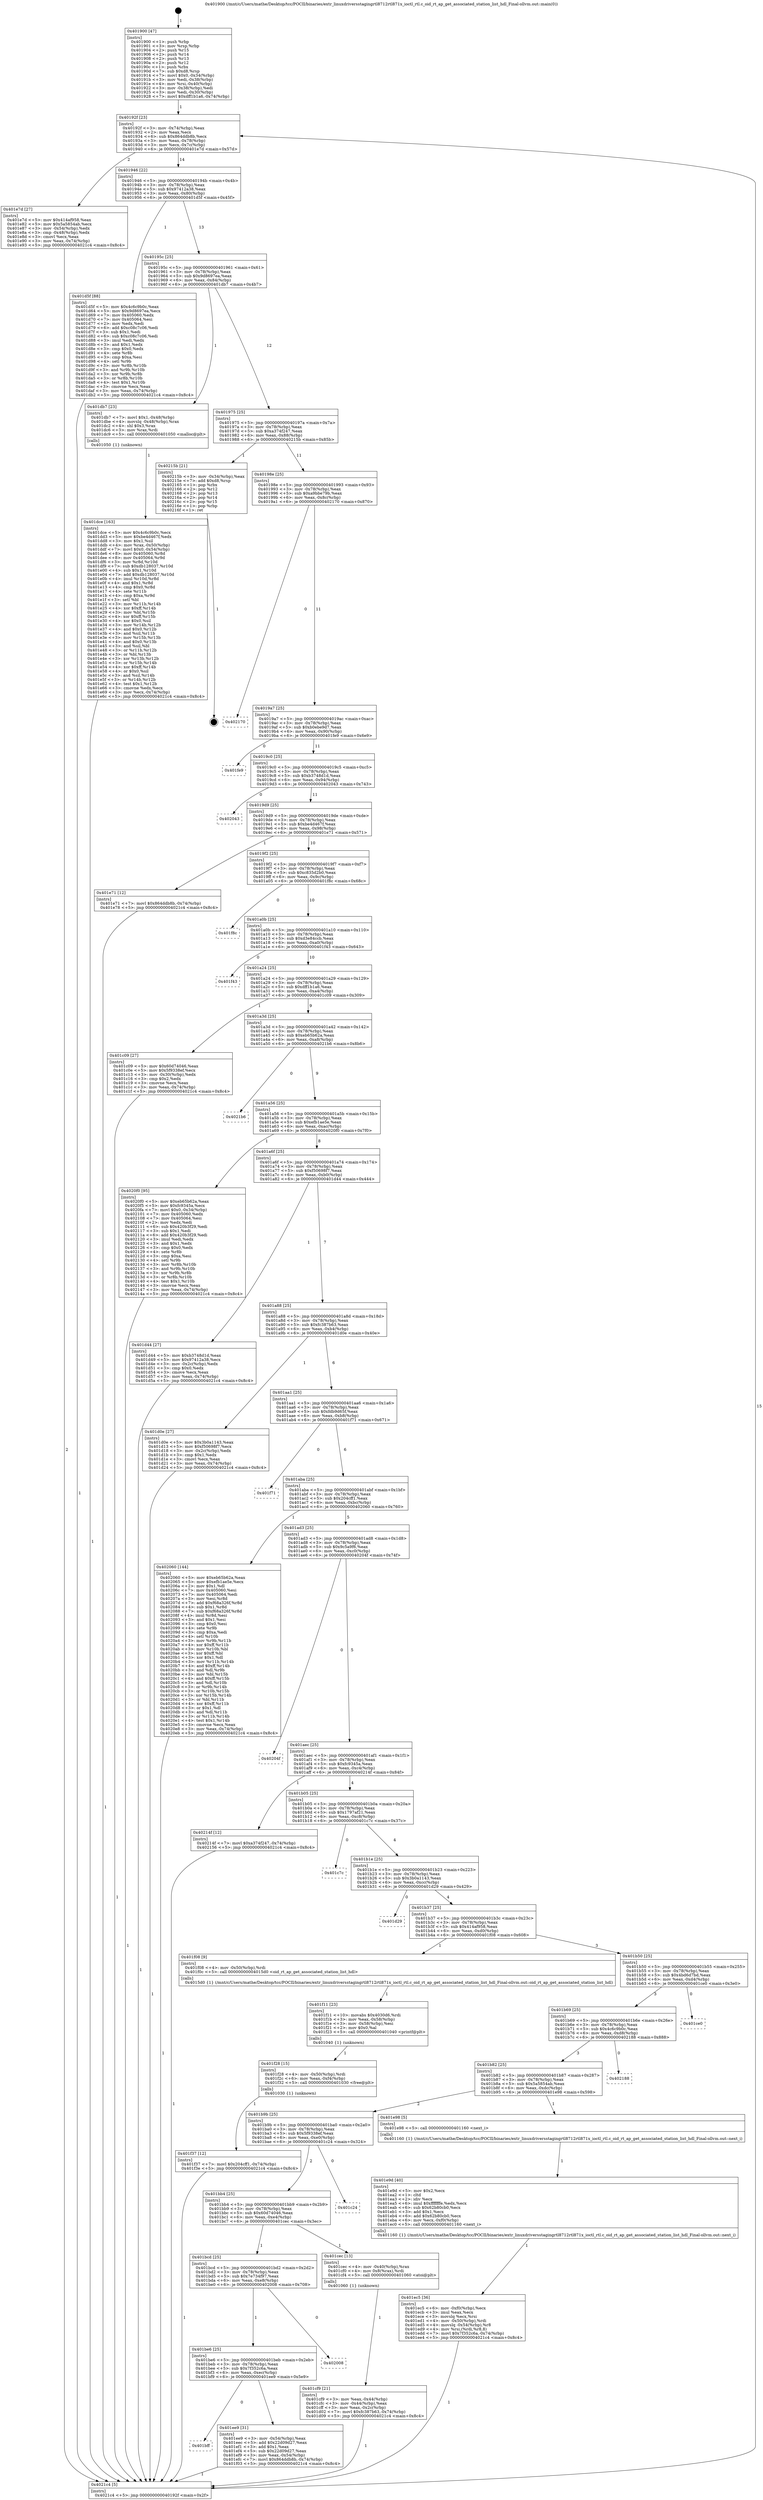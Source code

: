 digraph "0x401900" {
  label = "0x401900 (/mnt/c/Users/mathe/Desktop/tcc/POCII/binaries/extr_linuxdriversstagingrtl8712rtl871x_ioctl_rtl.c_oid_rt_ap_get_associated_station_list_hdl_Final-ollvm.out::main(0))"
  labelloc = "t"
  node[shape=record]

  Entry [label="",width=0.3,height=0.3,shape=circle,fillcolor=black,style=filled]
  "0x40192f" [label="{
     0x40192f [23]\l
     | [instrs]\l
     &nbsp;&nbsp;0x40192f \<+3\>: mov -0x74(%rbp),%eax\l
     &nbsp;&nbsp;0x401932 \<+2\>: mov %eax,%ecx\l
     &nbsp;&nbsp;0x401934 \<+6\>: sub $0x864ddb8b,%ecx\l
     &nbsp;&nbsp;0x40193a \<+3\>: mov %eax,-0x78(%rbp)\l
     &nbsp;&nbsp;0x40193d \<+3\>: mov %ecx,-0x7c(%rbp)\l
     &nbsp;&nbsp;0x401940 \<+6\>: je 0000000000401e7d \<main+0x57d\>\l
  }"]
  "0x401e7d" [label="{
     0x401e7d [27]\l
     | [instrs]\l
     &nbsp;&nbsp;0x401e7d \<+5\>: mov $0x414af958,%eax\l
     &nbsp;&nbsp;0x401e82 \<+5\>: mov $0x5a5854ab,%ecx\l
     &nbsp;&nbsp;0x401e87 \<+3\>: mov -0x54(%rbp),%edx\l
     &nbsp;&nbsp;0x401e8a \<+3\>: cmp -0x48(%rbp),%edx\l
     &nbsp;&nbsp;0x401e8d \<+3\>: cmovl %ecx,%eax\l
     &nbsp;&nbsp;0x401e90 \<+3\>: mov %eax,-0x74(%rbp)\l
     &nbsp;&nbsp;0x401e93 \<+5\>: jmp 00000000004021c4 \<main+0x8c4\>\l
  }"]
  "0x401946" [label="{
     0x401946 [22]\l
     | [instrs]\l
     &nbsp;&nbsp;0x401946 \<+5\>: jmp 000000000040194b \<main+0x4b\>\l
     &nbsp;&nbsp;0x40194b \<+3\>: mov -0x78(%rbp),%eax\l
     &nbsp;&nbsp;0x40194e \<+5\>: sub $0x97412a38,%eax\l
     &nbsp;&nbsp;0x401953 \<+3\>: mov %eax,-0x80(%rbp)\l
     &nbsp;&nbsp;0x401956 \<+6\>: je 0000000000401d5f \<main+0x45f\>\l
  }"]
  Exit [label="",width=0.3,height=0.3,shape=circle,fillcolor=black,style=filled,peripheries=2]
  "0x401d5f" [label="{
     0x401d5f [88]\l
     | [instrs]\l
     &nbsp;&nbsp;0x401d5f \<+5\>: mov $0x4c6c9b0c,%eax\l
     &nbsp;&nbsp;0x401d64 \<+5\>: mov $0x9d8697ea,%ecx\l
     &nbsp;&nbsp;0x401d69 \<+7\>: mov 0x405060,%edx\l
     &nbsp;&nbsp;0x401d70 \<+7\>: mov 0x405064,%esi\l
     &nbsp;&nbsp;0x401d77 \<+2\>: mov %edx,%edi\l
     &nbsp;&nbsp;0x401d79 \<+6\>: add $0xc08c7c06,%edi\l
     &nbsp;&nbsp;0x401d7f \<+3\>: sub $0x1,%edi\l
     &nbsp;&nbsp;0x401d82 \<+6\>: sub $0xc08c7c06,%edi\l
     &nbsp;&nbsp;0x401d88 \<+3\>: imul %edi,%edx\l
     &nbsp;&nbsp;0x401d8b \<+3\>: and $0x1,%edx\l
     &nbsp;&nbsp;0x401d8e \<+3\>: cmp $0x0,%edx\l
     &nbsp;&nbsp;0x401d91 \<+4\>: sete %r8b\l
     &nbsp;&nbsp;0x401d95 \<+3\>: cmp $0xa,%esi\l
     &nbsp;&nbsp;0x401d98 \<+4\>: setl %r9b\l
     &nbsp;&nbsp;0x401d9c \<+3\>: mov %r8b,%r10b\l
     &nbsp;&nbsp;0x401d9f \<+3\>: and %r9b,%r10b\l
     &nbsp;&nbsp;0x401da2 \<+3\>: xor %r9b,%r8b\l
     &nbsp;&nbsp;0x401da5 \<+3\>: or %r8b,%r10b\l
     &nbsp;&nbsp;0x401da8 \<+4\>: test $0x1,%r10b\l
     &nbsp;&nbsp;0x401dac \<+3\>: cmovne %ecx,%eax\l
     &nbsp;&nbsp;0x401daf \<+3\>: mov %eax,-0x74(%rbp)\l
     &nbsp;&nbsp;0x401db2 \<+5\>: jmp 00000000004021c4 \<main+0x8c4\>\l
  }"]
  "0x40195c" [label="{
     0x40195c [25]\l
     | [instrs]\l
     &nbsp;&nbsp;0x40195c \<+5\>: jmp 0000000000401961 \<main+0x61\>\l
     &nbsp;&nbsp;0x401961 \<+3\>: mov -0x78(%rbp),%eax\l
     &nbsp;&nbsp;0x401964 \<+5\>: sub $0x9d8697ea,%eax\l
     &nbsp;&nbsp;0x401969 \<+6\>: mov %eax,-0x84(%rbp)\l
     &nbsp;&nbsp;0x40196f \<+6\>: je 0000000000401db7 \<main+0x4b7\>\l
  }"]
  "0x401f37" [label="{
     0x401f37 [12]\l
     | [instrs]\l
     &nbsp;&nbsp;0x401f37 \<+7\>: movl $0x204cff1,-0x74(%rbp)\l
     &nbsp;&nbsp;0x401f3e \<+5\>: jmp 00000000004021c4 \<main+0x8c4\>\l
  }"]
  "0x401db7" [label="{
     0x401db7 [23]\l
     | [instrs]\l
     &nbsp;&nbsp;0x401db7 \<+7\>: movl $0x1,-0x48(%rbp)\l
     &nbsp;&nbsp;0x401dbe \<+4\>: movslq -0x48(%rbp),%rax\l
     &nbsp;&nbsp;0x401dc2 \<+4\>: shl $0x3,%rax\l
     &nbsp;&nbsp;0x401dc6 \<+3\>: mov %rax,%rdi\l
     &nbsp;&nbsp;0x401dc9 \<+5\>: call 0000000000401050 \<malloc@plt\>\l
     | [calls]\l
     &nbsp;&nbsp;0x401050 \{1\} (unknown)\l
  }"]
  "0x401975" [label="{
     0x401975 [25]\l
     | [instrs]\l
     &nbsp;&nbsp;0x401975 \<+5\>: jmp 000000000040197a \<main+0x7a\>\l
     &nbsp;&nbsp;0x40197a \<+3\>: mov -0x78(%rbp),%eax\l
     &nbsp;&nbsp;0x40197d \<+5\>: sub $0xa374f247,%eax\l
     &nbsp;&nbsp;0x401982 \<+6\>: mov %eax,-0x88(%rbp)\l
     &nbsp;&nbsp;0x401988 \<+6\>: je 000000000040215b \<main+0x85b\>\l
  }"]
  "0x401f28" [label="{
     0x401f28 [15]\l
     | [instrs]\l
     &nbsp;&nbsp;0x401f28 \<+4\>: mov -0x50(%rbp),%rdi\l
     &nbsp;&nbsp;0x401f2c \<+6\>: mov %eax,-0xf4(%rbp)\l
     &nbsp;&nbsp;0x401f32 \<+5\>: call 0000000000401030 \<free@plt\>\l
     | [calls]\l
     &nbsp;&nbsp;0x401030 \{1\} (unknown)\l
  }"]
  "0x40215b" [label="{
     0x40215b [21]\l
     | [instrs]\l
     &nbsp;&nbsp;0x40215b \<+3\>: mov -0x34(%rbp),%eax\l
     &nbsp;&nbsp;0x40215e \<+7\>: add $0xd8,%rsp\l
     &nbsp;&nbsp;0x402165 \<+1\>: pop %rbx\l
     &nbsp;&nbsp;0x402166 \<+2\>: pop %r12\l
     &nbsp;&nbsp;0x402168 \<+2\>: pop %r13\l
     &nbsp;&nbsp;0x40216a \<+2\>: pop %r14\l
     &nbsp;&nbsp;0x40216c \<+2\>: pop %r15\l
     &nbsp;&nbsp;0x40216e \<+1\>: pop %rbp\l
     &nbsp;&nbsp;0x40216f \<+1\>: ret\l
  }"]
  "0x40198e" [label="{
     0x40198e [25]\l
     | [instrs]\l
     &nbsp;&nbsp;0x40198e \<+5\>: jmp 0000000000401993 \<main+0x93\>\l
     &nbsp;&nbsp;0x401993 \<+3\>: mov -0x78(%rbp),%eax\l
     &nbsp;&nbsp;0x401996 \<+5\>: sub $0xa9bbe79b,%eax\l
     &nbsp;&nbsp;0x40199b \<+6\>: mov %eax,-0x8c(%rbp)\l
     &nbsp;&nbsp;0x4019a1 \<+6\>: je 0000000000402170 \<main+0x870\>\l
  }"]
  "0x401f11" [label="{
     0x401f11 [23]\l
     | [instrs]\l
     &nbsp;&nbsp;0x401f11 \<+10\>: movabs $0x4030d6,%rdi\l
     &nbsp;&nbsp;0x401f1b \<+3\>: mov %eax,-0x58(%rbp)\l
     &nbsp;&nbsp;0x401f1e \<+3\>: mov -0x58(%rbp),%esi\l
     &nbsp;&nbsp;0x401f21 \<+2\>: mov $0x0,%al\l
     &nbsp;&nbsp;0x401f23 \<+5\>: call 0000000000401040 \<printf@plt\>\l
     | [calls]\l
     &nbsp;&nbsp;0x401040 \{1\} (unknown)\l
  }"]
  "0x402170" [label="{
     0x402170\l
  }", style=dashed]
  "0x4019a7" [label="{
     0x4019a7 [25]\l
     | [instrs]\l
     &nbsp;&nbsp;0x4019a7 \<+5\>: jmp 00000000004019ac \<main+0xac\>\l
     &nbsp;&nbsp;0x4019ac \<+3\>: mov -0x78(%rbp),%eax\l
     &nbsp;&nbsp;0x4019af \<+5\>: sub $0xb0ebe9d7,%eax\l
     &nbsp;&nbsp;0x4019b4 \<+6\>: mov %eax,-0x90(%rbp)\l
     &nbsp;&nbsp;0x4019ba \<+6\>: je 0000000000401fe9 \<main+0x6e9\>\l
  }"]
  "0x401bff" [label="{
     0x401bff\l
  }", style=dashed]
  "0x401fe9" [label="{
     0x401fe9\l
  }", style=dashed]
  "0x4019c0" [label="{
     0x4019c0 [25]\l
     | [instrs]\l
     &nbsp;&nbsp;0x4019c0 \<+5\>: jmp 00000000004019c5 \<main+0xc5\>\l
     &nbsp;&nbsp;0x4019c5 \<+3\>: mov -0x78(%rbp),%eax\l
     &nbsp;&nbsp;0x4019c8 \<+5\>: sub $0xb3748d1d,%eax\l
     &nbsp;&nbsp;0x4019cd \<+6\>: mov %eax,-0x94(%rbp)\l
     &nbsp;&nbsp;0x4019d3 \<+6\>: je 0000000000402043 \<main+0x743\>\l
  }"]
  "0x401ee9" [label="{
     0x401ee9 [31]\l
     | [instrs]\l
     &nbsp;&nbsp;0x401ee9 \<+3\>: mov -0x54(%rbp),%eax\l
     &nbsp;&nbsp;0x401eec \<+5\>: add $0x22d09d27,%eax\l
     &nbsp;&nbsp;0x401ef1 \<+3\>: add $0x1,%eax\l
     &nbsp;&nbsp;0x401ef4 \<+5\>: sub $0x22d09d27,%eax\l
     &nbsp;&nbsp;0x401ef9 \<+3\>: mov %eax,-0x54(%rbp)\l
     &nbsp;&nbsp;0x401efc \<+7\>: movl $0x864ddb8b,-0x74(%rbp)\l
     &nbsp;&nbsp;0x401f03 \<+5\>: jmp 00000000004021c4 \<main+0x8c4\>\l
  }"]
  "0x402043" [label="{
     0x402043\l
  }", style=dashed]
  "0x4019d9" [label="{
     0x4019d9 [25]\l
     | [instrs]\l
     &nbsp;&nbsp;0x4019d9 \<+5\>: jmp 00000000004019de \<main+0xde\>\l
     &nbsp;&nbsp;0x4019de \<+3\>: mov -0x78(%rbp),%eax\l
     &nbsp;&nbsp;0x4019e1 \<+5\>: sub $0xbe4d467f,%eax\l
     &nbsp;&nbsp;0x4019e6 \<+6\>: mov %eax,-0x98(%rbp)\l
     &nbsp;&nbsp;0x4019ec \<+6\>: je 0000000000401e71 \<main+0x571\>\l
  }"]
  "0x401be6" [label="{
     0x401be6 [25]\l
     | [instrs]\l
     &nbsp;&nbsp;0x401be6 \<+5\>: jmp 0000000000401beb \<main+0x2eb\>\l
     &nbsp;&nbsp;0x401beb \<+3\>: mov -0x78(%rbp),%eax\l
     &nbsp;&nbsp;0x401bee \<+5\>: sub $0x7f352c6a,%eax\l
     &nbsp;&nbsp;0x401bf3 \<+6\>: mov %eax,-0xec(%rbp)\l
     &nbsp;&nbsp;0x401bf9 \<+6\>: je 0000000000401ee9 \<main+0x5e9\>\l
  }"]
  "0x401e71" [label="{
     0x401e71 [12]\l
     | [instrs]\l
     &nbsp;&nbsp;0x401e71 \<+7\>: movl $0x864ddb8b,-0x74(%rbp)\l
     &nbsp;&nbsp;0x401e78 \<+5\>: jmp 00000000004021c4 \<main+0x8c4\>\l
  }"]
  "0x4019f2" [label="{
     0x4019f2 [25]\l
     | [instrs]\l
     &nbsp;&nbsp;0x4019f2 \<+5\>: jmp 00000000004019f7 \<main+0xf7\>\l
     &nbsp;&nbsp;0x4019f7 \<+3\>: mov -0x78(%rbp),%eax\l
     &nbsp;&nbsp;0x4019fa \<+5\>: sub $0xc835d2b0,%eax\l
     &nbsp;&nbsp;0x4019ff \<+6\>: mov %eax,-0x9c(%rbp)\l
     &nbsp;&nbsp;0x401a05 \<+6\>: je 0000000000401f8c \<main+0x68c\>\l
  }"]
  "0x402008" [label="{
     0x402008\l
  }", style=dashed]
  "0x401f8c" [label="{
     0x401f8c\l
  }", style=dashed]
  "0x401a0b" [label="{
     0x401a0b [25]\l
     | [instrs]\l
     &nbsp;&nbsp;0x401a0b \<+5\>: jmp 0000000000401a10 \<main+0x110\>\l
     &nbsp;&nbsp;0x401a10 \<+3\>: mov -0x78(%rbp),%eax\l
     &nbsp;&nbsp;0x401a13 \<+5\>: sub $0xd3e84ccb,%eax\l
     &nbsp;&nbsp;0x401a18 \<+6\>: mov %eax,-0xa0(%rbp)\l
     &nbsp;&nbsp;0x401a1e \<+6\>: je 0000000000401f43 \<main+0x643\>\l
  }"]
  "0x401ec5" [label="{
     0x401ec5 [36]\l
     | [instrs]\l
     &nbsp;&nbsp;0x401ec5 \<+6\>: mov -0xf0(%rbp),%ecx\l
     &nbsp;&nbsp;0x401ecb \<+3\>: imul %eax,%ecx\l
     &nbsp;&nbsp;0x401ece \<+3\>: movslq %ecx,%rsi\l
     &nbsp;&nbsp;0x401ed1 \<+4\>: mov -0x50(%rbp),%rdi\l
     &nbsp;&nbsp;0x401ed5 \<+4\>: movslq -0x54(%rbp),%r8\l
     &nbsp;&nbsp;0x401ed9 \<+4\>: mov %rsi,(%rdi,%r8,8)\l
     &nbsp;&nbsp;0x401edd \<+7\>: movl $0x7f352c6a,-0x74(%rbp)\l
     &nbsp;&nbsp;0x401ee4 \<+5\>: jmp 00000000004021c4 \<main+0x8c4\>\l
  }"]
  "0x401f43" [label="{
     0x401f43\l
  }", style=dashed]
  "0x401a24" [label="{
     0x401a24 [25]\l
     | [instrs]\l
     &nbsp;&nbsp;0x401a24 \<+5\>: jmp 0000000000401a29 \<main+0x129\>\l
     &nbsp;&nbsp;0x401a29 \<+3\>: mov -0x78(%rbp),%eax\l
     &nbsp;&nbsp;0x401a2c \<+5\>: sub $0xdff1b1a6,%eax\l
     &nbsp;&nbsp;0x401a31 \<+6\>: mov %eax,-0xa4(%rbp)\l
     &nbsp;&nbsp;0x401a37 \<+6\>: je 0000000000401c09 \<main+0x309\>\l
  }"]
  "0x401e9d" [label="{
     0x401e9d [40]\l
     | [instrs]\l
     &nbsp;&nbsp;0x401e9d \<+5\>: mov $0x2,%ecx\l
     &nbsp;&nbsp;0x401ea2 \<+1\>: cltd\l
     &nbsp;&nbsp;0x401ea3 \<+2\>: idiv %ecx\l
     &nbsp;&nbsp;0x401ea5 \<+6\>: imul $0xfffffffe,%edx,%ecx\l
     &nbsp;&nbsp;0x401eab \<+6\>: sub $0x62b80cb0,%ecx\l
     &nbsp;&nbsp;0x401eb1 \<+3\>: add $0x1,%ecx\l
     &nbsp;&nbsp;0x401eb4 \<+6\>: add $0x62b80cb0,%ecx\l
     &nbsp;&nbsp;0x401eba \<+6\>: mov %ecx,-0xf0(%rbp)\l
     &nbsp;&nbsp;0x401ec0 \<+5\>: call 0000000000401160 \<next_i\>\l
     | [calls]\l
     &nbsp;&nbsp;0x401160 \{1\} (/mnt/c/Users/mathe/Desktop/tcc/POCII/binaries/extr_linuxdriversstagingrtl8712rtl871x_ioctl_rtl.c_oid_rt_ap_get_associated_station_list_hdl_Final-ollvm.out::next_i)\l
  }"]
  "0x401c09" [label="{
     0x401c09 [27]\l
     | [instrs]\l
     &nbsp;&nbsp;0x401c09 \<+5\>: mov $0x60d74046,%eax\l
     &nbsp;&nbsp;0x401c0e \<+5\>: mov $0x5f9338ef,%ecx\l
     &nbsp;&nbsp;0x401c13 \<+3\>: mov -0x30(%rbp),%edx\l
     &nbsp;&nbsp;0x401c16 \<+3\>: cmp $0x2,%edx\l
     &nbsp;&nbsp;0x401c19 \<+3\>: cmovne %ecx,%eax\l
     &nbsp;&nbsp;0x401c1c \<+3\>: mov %eax,-0x74(%rbp)\l
     &nbsp;&nbsp;0x401c1f \<+5\>: jmp 00000000004021c4 \<main+0x8c4\>\l
  }"]
  "0x401a3d" [label="{
     0x401a3d [25]\l
     | [instrs]\l
     &nbsp;&nbsp;0x401a3d \<+5\>: jmp 0000000000401a42 \<main+0x142\>\l
     &nbsp;&nbsp;0x401a42 \<+3\>: mov -0x78(%rbp),%eax\l
     &nbsp;&nbsp;0x401a45 \<+5\>: sub $0xeb65b62a,%eax\l
     &nbsp;&nbsp;0x401a4a \<+6\>: mov %eax,-0xa8(%rbp)\l
     &nbsp;&nbsp;0x401a50 \<+6\>: je 00000000004021b6 \<main+0x8b6\>\l
  }"]
  "0x4021c4" [label="{
     0x4021c4 [5]\l
     | [instrs]\l
     &nbsp;&nbsp;0x4021c4 \<+5\>: jmp 000000000040192f \<main+0x2f\>\l
  }"]
  "0x401900" [label="{
     0x401900 [47]\l
     | [instrs]\l
     &nbsp;&nbsp;0x401900 \<+1\>: push %rbp\l
     &nbsp;&nbsp;0x401901 \<+3\>: mov %rsp,%rbp\l
     &nbsp;&nbsp;0x401904 \<+2\>: push %r15\l
     &nbsp;&nbsp;0x401906 \<+2\>: push %r14\l
     &nbsp;&nbsp;0x401908 \<+2\>: push %r13\l
     &nbsp;&nbsp;0x40190a \<+2\>: push %r12\l
     &nbsp;&nbsp;0x40190c \<+1\>: push %rbx\l
     &nbsp;&nbsp;0x40190d \<+7\>: sub $0xd8,%rsp\l
     &nbsp;&nbsp;0x401914 \<+7\>: movl $0x0,-0x34(%rbp)\l
     &nbsp;&nbsp;0x40191b \<+3\>: mov %edi,-0x38(%rbp)\l
     &nbsp;&nbsp;0x40191e \<+4\>: mov %rsi,-0x40(%rbp)\l
     &nbsp;&nbsp;0x401922 \<+3\>: mov -0x38(%rbp),%edi\l
     &nbsp;&nbsp;0x401925 \<+3\>: mov %edi,-0x30(%rbp)\l
     &nbsp;&nbsp;0x401928 \<+7\>: movl $0xdff1b1a6,-0x74(%rbp)\l
  }"]
  "0x401dce" [label="{
     0x401dce [163]\l
     | [instrs]\l
     &nbsp;&nbsp;0x401dce \<+5\>: mov $0x4c6c9b0c,%ecx\l
     &nbsp;&nbsp;0x401dd3 \<+5\>: mov $0xbe4d467f,%edx\l
     &nbsp;&nbsp;0x401dd8 \<+3\>: mov $0x1,%sil\l
     &nbsp;&nbsp;0x401ddb \<+4\>: mov %rax,-0x50(%rbp)\l
     &nbsp;&nbsp;0x401ddf \<+7\>: movl $0x0,-0x54(%rbp)\l
     &nbsp;&nbsp;0x401de6 \<+8\>: mov 0x405060,%r8d\l
     &nbsp;&nbsp;0x401dee \<+8\>: mov 0x405064,%r9d\l
     &nbsp;&nbsp;0x401df6 \<+3\>: mov %r8d,%r10d\l
     &nbsp;&nbsp;0x401df9 \<+7\>: sub $0xdb128037,%r10d\l
     &nbsp;&nbsp;0x401e00 \<+4\>: sub $0x1,%r10d\l
     &nbsp;&nbsp;0x401e04 \<+7\>: add $0xdb128037,%r10d\l
     &nbsp;&nbsp;0x401e0b \<+4\>: imul %r10d,%r8d\l
     &nbsp;&nbsp;0x401e0f \<+4\>: and $0x1,%r8d\l
     &nbsp;&nbsp;0x401e13 \<+4\>: cmp $0x0,%r8d\l
     &nbsp;&nbsp;0x401e17 \<+4\>: sete %r11b\l
     &nbsp;&nbsp;0x401e1b \<+4\>: cmp $0xa,%r9d\l
     &nbsp;&nbsp;0x401e1f \<+3\>: setl %bl\l
     &nbsp;&nbsp;0x401e22 \<+3\>: mov %r11b,%r14b\l
     &nbsp;&nbsp;0x401e25 \<+4\>: xor $0xff,%r14b\l
     &nbsp;&nbsp;0x401e29 \<+3\>: mov %bl,%r15b\l
     &nbsp;&nbsp;0x401e2c \<+4\>: xor $0xff,%r15b\l
     &nbsp;&nbsp;0x401e30 \<+4\>: xor $0x0,%sil\l
     &nbsp;&nbsp;0x401e34 \<+3\>: mov %r14b,%r12b\l
     &nbsp;&nbsp;0x401e37 \<+4\>: and $0x0,%r12b\l
     &nbsp;&nbsp;0x401e3b \<+3\>: and %sil,%r11b\l
     &nbsp;&nbsp;0x401e3e \<+3\>: mov %r15b,%r13b\l
     &nbsp;&nbsp;0x401e41 \<+4\>: and $0x0,%r13b\l
     &nbsp;&nbsp;0x401e45 \<+3\>: and %sil,%bl\l
     &nbsp;&nbsp;0x401e48 \<+3\>: or %r11b,%r12b\l
     &nbsp;&nbsp;0x401e4b \<+3\>: or %bl,%r13b\l
     &nbsp;&nbsp;0x401e4e \<+3\>: xor %r13b,%r12b\l
     &nbsp;&nbsp;0x401e51 \<+3\>: or %r15b,%r14b\l
     &nbsp;&nbsp;0x401e54 \<+4\>: xor $0xff,%r14b\l
     &nbsp;&nbsp;0x401e58 \<+4\>: or $0x0,%sil\l
     &nbsp;&nbsp;0x401e5c \<+3\>: and %sil,%r14b\l
     &nbsp;&nbsp;0x401e5f \<+3\>: or %r14b,%r12b\l
     &nbsp;&nbsp;0x401e62 \<+4\>: test $0x1,%r12b\l
     &nbsp;&nbsp;0x401e66 \<+3\>: cmovne %edx,%ecx\l
     &nbsp;&nbsp;0x401e69 \<+3\>: mov %ecx,-0x74(%rbp)\l
     &nbsp;&nbsp;0x401e6c \<+5\>: jmp 00000000004021c4 \<main+0x8c4\>\l
  }"]
  "0x4021b6" [label="{
     0x4021b6\l
  }", style=dashed]
  "0x401a56" [label="{
     0x401a56 [25]\l
     | [instrs]\l
     &nbsp;&nbsp;0x401a56 \<+5\>: jmp 0000000000401a5b \<main+0x15b\>\l
     &nbsp;&nbsp;0x401a5b \<+3\>: mov -0x78(%rbp),%eax\l
     &nbsp;&nbsp;0x401a5e \<+5\>: sub $0xefb1ae5e,%eax\l
     &nbsp;&nbsp;0x401a63 \<+6\>: mov %eax,-0xac(%rbp)\l
     &nbsp;&nbsp;0x401a69 \<+6\>: je 00000000004020f0 \<main+0x7f0\>\l
  }"]
  "0x401cf9" [label="{
     0x401cf9 [21]\l
     | [instrs]\l
     &nbsp;&nbsp;0x401cf9 \<+3\>: mov %eax,-0x44(%rbp)\l
     &nbsp;&nbsp;0x401cfc \<+3\>: mov -0x44(%rbp),%eax\l
     &nbsp;&nbsp;0x401cff \<+3\>: mov %eax,-0x2c(%rbp)\l
     &nbsp;&nbsp;0x401d02 \<+7\>: movl $0xfc387b63,-0x74(%rbp)\l
     &nbsp;&nbsp;0x401d09 \<+5\>: jmp 00000000004021c4 \<main+0x8c4\>\l
  }"]
  "0x4020f0" [label="{
     0x4020f0 [95]\l
     | [instrs]\l
     &nbsp;&nbsp;0x4020f0 \<+5\>: mov $0xeb65b62a,%eax\l
     &nbsp;&nbsp;0x4020f5 \<+5\>: mov $0xfc9345a,%ecx\l
     &nbsp;&nbsp;0x4020fa \<+7\>: movl $0x0,-0x34(%rbp)\l
     &nbsp;&nbsp;0x402101 \<+7\>: mov 0x405060,%edx\l
     &nbsp;&nbsp;0x402108 \<+7\>: mov 0x405064,%esi\l
     &nbsp;&nbsp;0x40210f \<+2\>: mov %edx,%edi\l
     &nbsp;&nbsp;0x402111 \<+6\>: sub $0x420b3f29,%edi\l
     &nbsp;&nbsp;0x402117 \<+3\>: sub $0x1,%edi\l
     &nbsp;&nbsp;0x40211a \<+6\>: add $0x420b3f29,%edi\l
     &nbsp;&nbsp;0x402120 \<+3\>: imul %edi,%edx\l
     &nbsp;&nbsp;0x402123 \<+3\>: and $0x1,%edx\l
     &nbsp;&nbsp;0x402126 \<+3\>: cmp $0x0,%edx\l
     &nbsp;&nbsp;0x402129 \<+4\>: sete %r8b\l
     &nbsp;&nbsp;0x40212d \<+3\>: cmp $0xa,%esi\l
     &nbsp;&nbsp;0x402130 \<+4\>: setl %r9b\l
     &nbsp;&nbsp;0x402134 \<+3\>: mov %r8b,%r10b\l
     &nbsp;&nbsp;0x402137 \<+3\>: and %r9b,%r10b\l
     &nbsp;&nbsp;0x40213a \<+3\>: xor %r9b,%r8b\l
     &nbsp;&nbsp;0x40213d \<+3\>: or %r8b,%r10b\l
     &nbsp;&nbsp;0x402140 \<+4\>: test $0x1,%r10b\l
     &nbsp;&nbsp;0x402144 \<+3\>: cmovne %ecx,%eax\l
     &nbsp;&nbsp;0x402147 \<+3\>: mov %eax,-0x74(%rbp)\l
     &nbsp;&nbsp;0x40214a \<+5\>: jmp 00000000004021c4 \<main+0x8c4\>\l
  }"]
  "0x401a6f" [label="{
     0x401a6f [25]\l
     | [instrs]\l
     &nbsp;&nbsp;0x401a6f \<+5\>: jmp 0000000000401a74 \<main+0x174\>\l
     &nbsp;&nbsp;0x401a74 \<+3\>: mov -0x78(%rbp),%eax\l
     &nbsp;&nbsp;0x401a77 \<+5\>: sub $0xf50698f7,%eax\l
     &nbsp;&nbsp;0x401a7c \<+6\>: mov %eax,-0xb0(%rbp)\l
     &nbsp;&nbsp;0x401a82 \<+6\>: je 0000000000401d44 \<main+0x444\>\l
  }"]
  "0x401bcd" [label="{
     0x401bcd [25]\l
     | [instrs]\l
     &nbsp;&nbsp;0x401bcd \<+5\>: jmp 0000000000401bd2 \<main+0x2d2\>\l
     &nbsp;&nbsp;0x401bd2 \<+3\>: mov -0x78(%rbp),%eax\l
     &nbsp;&nbsp;0x401bd5 \<+5\>: sub $0x7e734f97,%eax\l
     &nbsp;&nbsp;0x401bda \<+6\>: mov %eax,-0xe8(%rbp)\l
     &nbsp;&nbsp;0x401be0 \<+6\>: je 0000000000402008 \<main+0x708\>\l
  }"]
  "0x401d44" [label="{
     0x401d44 [27]\l
     | [instrs]\l
     &nbsp;&nbsp;0x401d44 \<+5\>: mov $0xb3748d1d,%eax\l
     &nbsp;&nbsp;0x401d49 \<+5\>: mov $0x97412a38,%ecx\l
     &nbsp;&nbsp;0x401d4e \<+3\>: mov -0x2c(%rbp),%edx\l
     &nbsp;&nbsp;0x401d51 \<+3\>: cmp $0x0,%edx\l
     &nbsp;&nbsp;0x401d54 \<+3\>: cmove %ecx,%eax\l
     &nbsp;&nbsp;0x401d57 \<+3\>: mov %eax,-0x74(%rbp)\l
     &nbsp;&nbsp;0x401d5a \<+5\>: jmp 00000000004021c4 \<main+0x8c4\>\l
  }"]
  "0x401a88" [label="{
     0x401a88 [25]\l
     | [instrs]\l
     &nbsp;&nbsp;0x401a88 \<+5\>: jmp 0000000000401a8d \<main+0x18d\>\l
     &nbsp;&nbsp;0x401a8d \<+3\>: mov -0x78(%rbp),%eax\l
     &nbsp;&nbsp;0x401a90 \<+5\>: sub $0xfc387b63,%eax\l
     &nbsp;&nbsp;0x401a95 \<+6\>: mov %eax,-0xb4(%rbp)\l
     &nbsp;&nbsp;0x401a9b \<+6\>: je 0000000000401d0e \<main+0x40e\>\l
  }"]
  "0x401cec" [label="{
     0x401cec [13]\l
     | [instrs]\l
     &nbsp;&nbsp;0x401cec \<+4\>: mov -0x40(%rbp),%rax\l
     &nbsp;&nbsp;0x401cf0 \<+4\>: mov 0x8(%rax),%rdi\l
     &nbsp;&nbsp;0x401cf4 \<+5\>: call 0000000000401060 \<atoi@plt\>\l
     | [calls]\l
     &nbsp;&nbsp;0x401060 \{1\} (unknown)\l
  }"]
  "0x401d0e" [label="{
     0x401d0e [27]\l
     | [instrs]\l
     &nbsp;&nbsp;0x401d0e \<+5\>: mov $0x3b0a1143,%eax\l
     &nbsp;&nbsp;0x401d13 \<+5\>: mov $0xf50698f7,%ecx\l
     &nbsp;&nbsp;0x401d18 \<+3\>: mov -0x2c(%rbp),%edx\l
     &nbsp;&nbsp;0x401d1b \<+3\>: cmp $0x1,%edx\l
     &nbsp;&nbsp;0x401d1e \<+3\>: cmovl %ecx,%eax\l
     &nbsp;&nbsp;0x401d21 \<+3\>: mov %eax,-0x74(%rbp)\l
     &nbsp;&nbsp;0x401d24 \<+5\>: jmp 00000000004021c4 \<main+0x8c4\>\l
  }"]
  "0x401aa1" [label="{
     0x401aa1 [25]\l
     | [instrs]\l
     &nbsp;&nbsp;0x401aa1 \<+5\>: jmp 0000000000401aa6 \<main+0x1a6\>\l
     &nbsp;&nbsp;0x401aa6 \<+3\>: mov -0x78(%rbp),%eax\l
     &nbsp;&nbsp;0x401aa9 \<+5\>: sub $0xfdb9d65f,%eax\l
     &nbsp;&nbsp;0x401aae \<+6\>: mov %eax,-0xb8(%rbp)\l
     &nbsp;&nbsp;0x401ab4 \<+6\>: je 0000000000401f71 \<main+0x671\>\l
  }"]
  "0x401bb4" [label="{
     0x401bb4 [25]\l
     | [instrs]\l
     &nbsp;&nbsp;0x401bb4 \<+5\>: jmp 0000000000401bb9 \<main+0x2b9\>\l
     &nbsp;&nbsp;0x401bb9 \<+3\>: mov -0x78(%rbp),%eax\l
     &nbsp;&nbsp;0x401bbc \<+5\>: sub $0x60d74046,%eax\l
     &nbsp;&nbsp;0x401bc1 \<+6\>: mov %eax,-0xe4(%rbp)\l
     &nbsp;&nbsp;0x401bc7 \<+6\>: je 0000000000401cec \<main+0x3ec\>\l
  }"]
  "0x401f71" [label="{
     0x401f71\l
  }", style=dashed]
  "0x401aba" [label="{
     0x401aba [25]\l
     | [instrs]\l
     &nbsp;&nbsp;0x401aba \<+5\>: jmp 0000000000401abf \<main+0x1bf\>\l
     &nbsp;&nbsp;0x401abf \<+3\>: mov -0x78(%rbp),%eax\l
     &nbsp;&nbsp;0x401ac2 \<+5\>: sub $0x204cff1,%eax\l
     &nbsp;&nbsp;0x401ac7 \<+6\>: mov %eax,-0xbc(%rbp)\l
     &nbsp;&nbsp;0x401acd \<+6\>: je 0000000000402060 \<main+0x760\>\l
  }"]
  "0x401c24" [label="{
     0x401c24\l
  }", style=dashed]
  "0x402060" [label="{
     0x402060 [144]\l
     | [instrs]\l
     &nbsp;&nbsp;0x402060 \<+5\>: mov $0xeb65b62a,%eax\l
     &nbsp;&nbsp;0x402065 \<+5\>: mov $0xefb1ae5e,%ecx\l
     &nbsp;&nbsp;0x40206a \<+2\>: mov $0x1,%dl\l
     &nbsp;&nbsp;0x40206c \<+7\>: mov 0x405060,%esi\l
     &nbsp;&nbsp;0x402073 \<+7\>: mov 0x405064,%edi\l
     &nbsp;&nbsp;0x40207a \<+3\>: mov %esi,%r8d\l
     &nbsp;&nbsp;0x40207d \<+7\>: add $0xf68a326f,%r8d\l
     &nbsp;&nbsp;0x402084 \<+4\>: sub $0x1,%r8d\l
     &nbsp;&nbsp;0x402088 \<+7\>: sub $0xf68a326f,%r8d\l
     &nbsp;&nbsp;0x40208f \<+4\>: imul %r8d,%esi\l
     &nbsp;&nbsp;0x402093 \<+3\>: and $0x1,%esi\l
     &nbsp;&nbsp;0x402096 \<+3\>: cmp $0x0,%esi\l
     &nbsp;&nbsp;0x402099 \<+4\>: sete %r9b\l
     &nbsp;&nbsp;0x40209d \<+3\>: cmp $0xa,%edi\l
     &nbsp;&nbsp;0x4020a0 \<+4\>: setl %r10b\l
     &nbsp;&nbsp;0x4020a4 \<+3\>: mov %r9b,%r11b\l
     &nbsp;&nbsp;0x4020a7 \<+4\>: xor $0xff,%r11b\l
     &nbsp;&nbsp;0x4020ab \<+3\>: mov %r10b,%bl\l
     &nbsp;&nbsp;0x4020ae \<+3\>: xor $0xff,%bl\l
     &nbsp;&nbsp;0x4020b1 \<+3\>: xor $0x1,%dl\l
     &nbsp;&nbsp;0x4020b4 \<+3\>: mov %r11b,%r14b\l
     &nbsp;&nbsp;0x4020b7 \<+4\>: and $0xff,%r14b\l
     &nbsp;&nbsp;0x4020bb \<+3\>: and %dl,%r9b\l
     &nbsp;&nbsp;0x4020be \<+3\>: mov %bl,%r15b\l
     &nbsp;&nbsp;0x4020c1 \<+4\>: and $0xff,%r15b\l
     &nbsp;&nbsp;0x4020c5 \<+3\>: and %dl,%r10b\l
     &nbsp;&nbsp;0x4020c8 \<+3\>: or %r9b,%r14b\l
     &nbsp;&nbsp;0x4020cb \<+3\>: or %r10b,%r15b\l
     &nbsp;&nbsp;0x4020ce \<+3\>: xor %r15b,%r14b\l
     &nbsp;&nbsp;0x4020d1 \<+3\>: or %bl,%r11b\l
     &nbsp;&nbsp;0x4020d4 \<+4\>: xor $0xff,%r11b\l
     &nbsp;&nbsp;0x4020d8 \<+3\>: or $0x1,%dl\l
     &nbsp;&nbsp;0x4020db \<+3\>: and %dl,%r11b\l
     &nbsp;&nbsp;0x4020de \<+3\>: or %r11b,%r14b\l
     &nbsp;&nbsp;0x4020e1 \<+4\>: test $0x1,%r14b\l
     &nbsp;&nbsp;0x4020e5 \<+3\>: cmovne %ecx,%eax\l
     &nbsp;&nbsp;0x4020e8 \<+3\>: mov %eax,-0x74(%rbp)\l
     &nbsp;&nbsp;0x4020eb \<+5\>: jmp 00000000004021c4 \<main+0x8c4\>\l
  }"]
  "0x401ad3" [label="{
     0x401ad3 [25]\l
     | [instrs]\l
     &nbsp;&nbsp;0x401ad3 \<+5\>: jmp 0000000000401ad8 \<main+0x1d8\>\l
     &nbsp;&nbsp;0x401ad8 \<+3\>: mov -0x78(%rbp),%eax\l
     &nbsp;&nbsp;0x401adb \<+5\>: sub $0x9c5a9f6,%eax\l
     &nbsp;&nbsp;0x401ae0 \<+6\>: mov %eax,-0xc0(%rbp)\l
     &nbsp;&nbsp;0x401ae6 \<+6\>: je 000000000040204f \<main+0x74f\>\l
  }"]
  "0x401b9b" [label="{
     0x401b9b [25]\l
     | [instrs]\l
     &nbsp;&nbsp;0x401b9b \<+5\>: jmp 0000000000401ba0 \<main+0x2a0\>\l
     &nbsp;&nbsp;0x401ba0 \<+3\>: mov -0x78(%rbp),%eax\l
     &nbsp;&nbsp;0x401ba3 \<+5\>: sub $0x5f9338ef,%eax\l
     &nbsp;&nbsp;0x401ba8 \<+6\>: mov %eax,-0xe0(%rbp)\l
     &nbsp;&nbsp;0x401bae \<+6\>: je 0000000000401c24 \<main+0x324\>\l
  }"]
  "0x40204f" [label="{
     0x40204f\l
  }", style=dashed]
  "0x401aec" [label="{
     0x401aec [25]\l
     | [instrs]\l
     &nbsp;&nbsp;0x401aec \<+5\>: jmp 0000000000401af1 \<main+0x1f1\>\l
     &nbsp;&nbsp;0x401af1 \<+3\>: mov -0x78(%rbp),%eax\l
     &nbsp;&nbsp;0x401af4 \<+5\>: sub $0xfc9345a,%eax\l
     &nbsp;&nbsp;0x401af9 \<+6\>: mov %eax,-0xc4(%rbp)\l
     &nbsp;&nbsp;0x401aff \<+6\>: je 000000000040214f \<main+0x84f\>\l
  }"]
  "0x401e98" [label="{
     0x401e98 [5]\l
     | [instrs]\l
     &nbsp;&nbsp;0x401e98 \<+5\>: call 0000000000401160 \<next_i\>\l
     | [calls]\l
     &nbsp;&nbsp;0x401160 \{1\} (/mnt/c/Users/mathe/Desktop/tcc/POCII/binaries/extr_linuxdriversstagingrtl8712rtl871x_ioctl_rtl.c_oid_rt_ap_get_associated_station_list_hdl_Final-ollvm.out::next_i)\l
  }"]
  "0x40214f" [label="{
     0x40214f [12]\l
     | [instrs]\l
     &nbsp;&nbsp;0x40214f \<+7\>: movl $0xa374f247,-0x74(%rbp)\l
     &nbsp;&nbsp;0x402156 \<+5\>: jmp 00000000004021c4 \<main+0x8c4\>\l
  }"]
  "0x401b05" [label="{
     0x401b05 [25]\l
     | [instrs]\l
     &nbsp;&nbsp;0x401b05 \<+5\>: jmp 0000000000401b0a \<main+0x20a\>\l
     &nbsp;&nbsp;0x401b0a \<+3\>: mov -0x78(%rbp),%eax\l
     &nbsp;&nbsp;0x401b0d \<+5\>: sub $0x1797af21,%eax\l
     &nbsp;&nbsp;0x401b12 \<+6\>: mov %eax,-0xc8(%rbp)\l
     &nbsp;&nbsp;0x401b18 \<+6\>: je 0000000000401c7c \<main+0x37c\>\l
  }"]
  "0x401b82" [label="{
     0x401b82 [25]\l
     | [instrs]\l
     &nbsp;&nbsp;0x401b82 \<+5\>: jmp 0000000000401b87 \<main+0x287\>\l
     &nbsp;&nbsp;0x401b87 \<+3\>: mov -0x78(%rbp),%eax\l
     &nbsp;&nbsp;0x401b8a \<+5\>: sub $0x5a5854ab,%eax\l
     &nbsp;&nbsp;0x401b8f \<+6\>: mov %eax,-0xdc(%rbp)\l
     &nbsp;&nbsp;0x401b95 \<+6\>: je 0000000000401e98 \<main+0x598\>\l
  }"]
  "0x401c7c" [label="{
     0x401c7c\l
  }", style=dashed]
  "0x401b1e" [label="{
     0x401b1e [25]\l
     | [instrs]\l
     &nbsp;&nbsp;0x401b1e \<+5\>: jmp 0000000000401b23 \<main+0x223\>\l
     &nbsp;&nbsp;0x401b23 \<+3\>: mov -0x78(%rbp),%eax\l
     &nbsp;&nbsp;0x401b26 \<+5\>: sub $0x3b0a1143,%eax\l
     &nbsp;&nbsp;0x401b2b \<+6\>: mov %eax,-0xcc(%rbp)\l
     &nbsp;&nbsp;0x401b31 \<+6\>: je 0000000000401d29 \<main+0x429\>\l
  }"]
  "0x402188" [label="{
     0x402188\l
  }", style=dashed]
  "0x401d29" [label="{
     0x401d29\l
  }", style=dashed]
  "0x401b37" [label="{
     0x401b37 [25]\l
     | [instrs]\l
     &nbsp;&nbsp;0x401b37 \<+5\>: jmp 0000000000401b3c \<main+0x23c\>\l
     &nbsp;&nbsp;0x401b3c \<+3\>: mov -0x78(%rbp),%eax\l
     &nbsp;&nbsp;0x401b3f \<+5\>: sub $0x414af958,%eax\l
     &nbsp;&nbsp;0x401b44 \<+6\>: mov %eax,-0xd0(%rbp)\l
     &nbsp;&nbsp;0x401b4a \<+6\>: je 0000000000401f08 \<main+0x608\>\l
  }"]
  "0x401b69" [label="{
     0x401b69 [25]\l
     | [instrs]\l
     &nbsp;&nbsp;0x401b69 \<+5\>: jmp 0000000000401b6e \<main+0x26e\>\l
     &nbsp;&nbsp;0x401b6e \<+3\>: mov -0x78(%rbp),%eax\l
     &nbsp;&nbsp;0x401b71 \<+5\>: sub $0x4c6c9b0c,%eax\l
     &nbsp;&nbsp;0x401b76 \<+6\>: mov %eax,-0xd8(%rbp)\l
     &nbsp;&nbsp;0x401b7c \<+6\>: je 0000000000402188 \<main+0x888\>\l
  }"]
  "0x401f08" [label="{
     0x401f08 [9]\l
     | [instrs]\l
     &nbsp;&nbsp;0x401f08 \<+4\>: mov -0x50(%rbp),%rdi\l
     &nbsp;&nbsp;0x401f0c \<+5\>: call 00000000004015d0 \<oid_rt_ap_get_associated_station_list_hdl\>\l
     | [calls]\l
     &nbsp;&nbsp;0x4015d0 \{1\} (/mnt/c/Users/mathe/Desktop/tcc/POCII/binaries/extr_linuxdriversstagingrtl8712rtl871x_ioctl_rtl.c_oid_rt_ap_get_associated_station_list_hdl_Final-ollvm.out::oid_rt_ap_get_associated_station_list_hdl)\l
  }"]
  "0x401b50" [label="{
     0x401b50 [25]\l
     | [instrs]\l
     &nbsp;&nbsp;0x401b50 \<+5\>: jmp 0000000000401b55 \<main+0x255\>\l
     &nbsp;&nbsp;0x401b55 \<+3\>: mov -0x78(%rbp),%eax\l
     &nbsp;&nbsp;0x401b58 \<+5\>: sub $0x4bd6d7bd,%eax\l
     &nbsp;&nbsp;0x401b5d \<+6\>: mov %eax,-0xd4(%rbp)\l
     &nbsp;&nbsp;0x401b63 \<+6\>: je 0000000000401ce0 \<main+0x3e0\>\l
  }"]
  "0x401ce0" [label="{
     0x401ce0\l
  }", style=dashed]
  Entry -> "0x401900" [label=" 1"]
  "0x40192f" -> "0x401e7d" [label=" 2"]
  "0x40192f" -> "0x401946" [label=" 14"]
  "0x40215b" -> Exit [label=" 1"]
  "0x401946" -> "0x401d5f" [label=" 1"]
  "0x401946" -> "0x40195c" [label=" 13"]
  "0x40214f" -> "0x4021c4" [label=" 1"]
  "0x40195c" -> "0x401db7" [label=" 1"]
  "0x40195c" -> "0x401975" [label=" 12"]
  "0x4020f0" -> "0x4021c4" [label=" 1"]
  "0x401975" -> "0x40215b" [label=" 1"]
  "0x401975" -> "0x40198e" [label=" 11"]
  "0x402060" -> "0x4021c4" [label=" 1"]
  "0x40198e" -> "0x402170" [label=" 0"]
  "0x40198e" -> "0x4019a7" [label=" 11"]
  "0x401f37" -> "0x4021c4" [label=" 1"]
  "0x4019a7" -> "0x401fe9" [label=" 0"]
  "0x4019a7" -> "0x4019c0" [label=" 11"]
  "0x401f28" -> "0x401f37" [label=" 1"]
  "0x4019c0" -> "0x402043" [label=" 0"]
  "0x4019c0" -> "0x4019d9" [label=" 11"]
  "0x401f11" -> "0x401f28" [label=" 1"]
  "0x4019d9" -> "0x401e71" [label=" 1"]
  "0x4019d9" -> "0x4019f2" [label=" 10"]
  "0x401ee9" -> "0x4021c4" [label=" 1"]
  "0x4019f2" -> "0x401f8c" [label=" 0"]
  "0x4019f2" -> "0x401a0b" [label=" 10"]
  "0x401be6" -> "0x401bff" [label=" 0"]
  "0x401a0b" -> "0x401f43" [label=" 0"]
  "0x401a0b" -> "0x401a24" [label=" 10"]
  "0x401f08" -> "0x401f11" [label=" 1"]
  "0x401a24" -> "0x401c09" [label=" 1"]
  "0x401a24" -> "0x401a3d" [label=" 9"]
  "0x401c09" -> "0x4021c4" [label=" 1"]
  "0x401900" -> "0x40192f" [label=" 1"]
  "0x4021c4" -> "0x40192f" [label=" 15"]
  "0x401bcd" -> "0x401be6" [label=" 1"]
  "0x401a3d" -> "0x4021b6" [label=" 0"]
  "0x401a3d" -> "0x401a56" [label=" 9"]
  "0x401bcd" -> "0x402008" [label=" 0"]
  "0x401a56" -> "0x4020f0" [label=" 1"]
  "0x401a56" -> "0x401a6f" [label=" 8"]
  "0x401be6" -> "0x401ee9" [label=" 1"]
  "0x401a6f" -> "0x401d44" [label=" 1"]
  "0x401a6f" -> "0x401a88" [label=" 7"]
  "0x401ec5" -> "0x4021c4" [label=" 1"]
  "0x401a88" -> "0x401d0e" [label=" 1"]
  "0x401a88" -> "0x401aa1" [label=" 6"]
  "0x401e9d" -> "0x401ec5" [label=" 1"]
  "0x401aa1" -> "0x401f71" [label=" 0"]
  "0x401aa1" -> "0x401aba" [label=" 6"]
  "0x401e7d" -> "0x4021c4" [label=" 2"]
  "0x401aba" -> "0x402060" [label=" 1"]
  "0x401aba" -> "0x401ad3" [label=" 5"]
  "0x401e71" -> "0x4021c4" [label=" 1"]
  "0x401ad3" -> "0x40204f" [label=" 0"]
  "0x401ad3" -> "0x401aec" [label=" 5"]
  "0x401db7" -> "0x401dce" [label=" 1"]
  "0x401aec" -> "0x40214f" [label=" 1"]
  "0x401aec" -> "0x401b05" [label=" 4"]
  "0x401d5f" -> "0x4021c4" [label=" 1"]
  "0x401b05" -> "0x401c7c" [label=" 0"]
  "0x401b05" -> "0x401b1e" [label=" 4"]
  "0x401d0e" -> "0x4021c4" [label=" 1"]
  "0x401b1e" -> "0x401d29" [label=" 0"]
  "0x401b1e" -> "0x401b37" [label=" 4"]
  "0x401cf9" -> "0x4021c4" [label=" 1"]
  "0x401b37" -> "0x401f08" [label=" 1"]
  "0x401b37" -> "0x401b50" [label=" 3"]
  "0x401bb4" -> "0x401bcd" [label=" 1"]
  "0x401b50" -> "0x401ce0" [label=" 0"]
  "0x401b50" -> "0x401b69" [label=" 3"]
  "0x401cec" -> "0x401cf9" [label=" 1"]
  "0x401b69" -> "0x402188" [label=" 0"]
  "0x401b69" -> "0x401b82" [label=" 3"]
  "0x401d44" -> "0x4021c4" [label=" 1"]
  "0x401b82" -> "0x401e98" [label=" 1"]
  "0x401b82" -> "0x401b9b" [label=" 2"]
  "0x401dce" -> "0x4021c4" [label=" 1"]
  "0x401b9b" -> "0x401c24" [label=" 0"]
  "0x401b9b" -> "0x401bb4" [label=" 2"]
  "0x401e98" -> "0x401e9d" [label=" 1"]
  "0x401bb4" -> "0x401cec" [label=" 1"]
}
